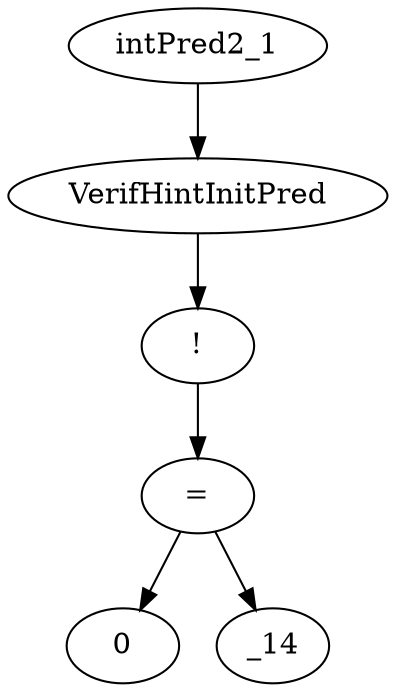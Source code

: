 digraph dag {
0 [label="intPred2_1"];
1 [label="VerifHintInitPred"];
2 [label="!"];
3 [label="="];
4 [label="0"];
5 [label="_14"];
"0" -> "1"[label=""]
"1" -> "2"[label=""]
"2" -> "3"[label=""]
"3" -> "5"[label=""]
"3" -> "4"[label=""]
}
